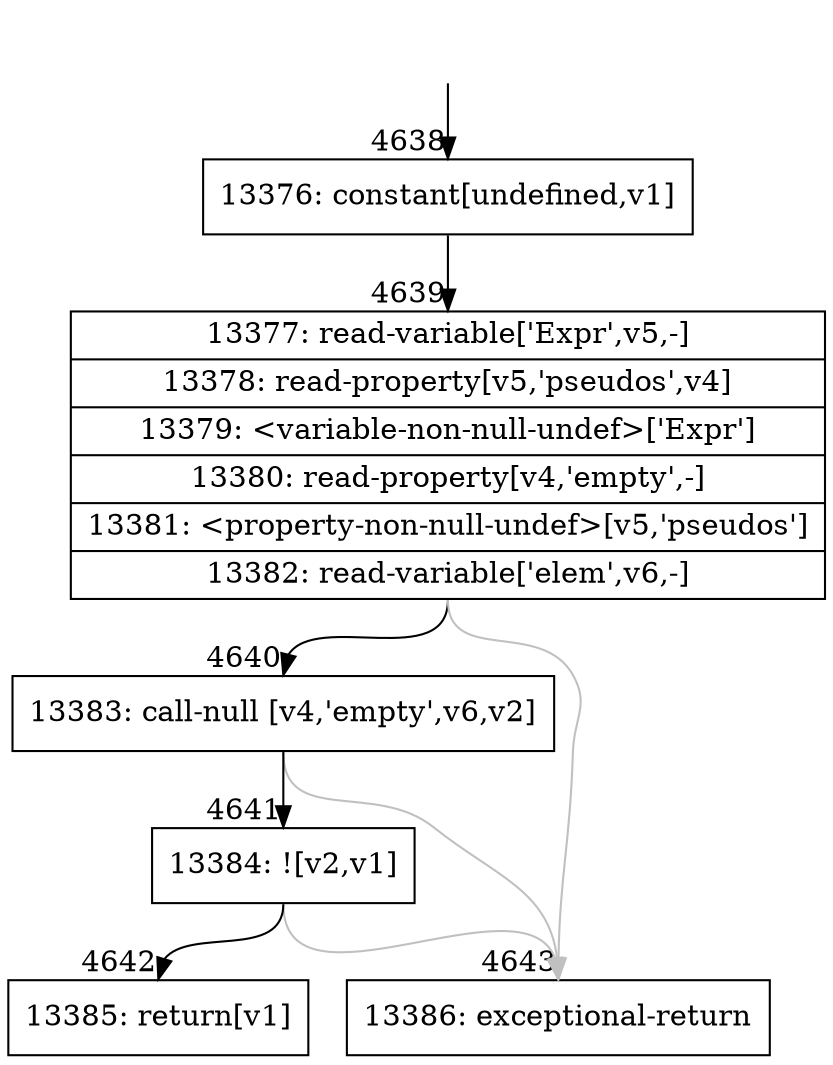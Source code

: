 digraph {
rankdir="TD"
BB_entry306[shape=none,label=""];
BB_entry306 -> BB4638 [tailport=s, headport=n, headlabel="    4638"]
BB4638 [shape=record label="{13376: constant[undefined,v1]}" ] 
BB4638 -> BB4639 [tailport=s, headport=n, headlabel="      4639"]
BB4639 [shape=record label="{13377: read-variable['Expr',v5,-]|13378: read-property[v5,'pseudos',v4]|13379: \<variable-non-null-undef\>['Expr']|13380: read-property[v4,'empty',-]|13381: \<property-non-null-undef\>[v5,'pseudos']|13382: read-variable['elem',v6,-]}" ] 
BB4639 -> BB4640 [tailport=s, headport=n, headlabel="      4640"]
BB4639 -> BB4643 [tailport=s, headport=n, color=gray, headlabel="      4643"]
BB4640 [shape=record label="{13383: call-null [v4,'empty',v6,v2]}" ] 
BB4640 -> BB4641 [tailport=s, headport=n, headlabel="      4641"]
BB4640 -> BB4643 [tailport=s, headport=n, color=gray]
BB4641 [shape=record label="{13384: ![v2,v1]}" ] 
BB4641 -> BB4642 [tailport=s, headport=n, headlabel="      4642"]
BB4641 -> BB4643 [tailport=s, headport=n, color=gray]
BB4642 [shape=record label="{13385: return[v1]}" ] 
BB4643 [shape=record label="{13386: exceptional-return}" ] 
}
